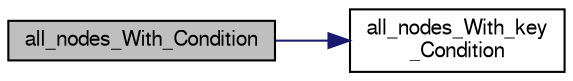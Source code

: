 digraph "all_nodes_With_Condition"
{
  edge [fontname="FreeSans",fontsize="10",labelfontname="FreeSans",labelfontsize="10"];
  node [fontname="FreeSans",fontsize="10",shape=record];
  rankdir="LR";
  Node1 [label="all_nodes_With_Condition",height=0.2,width=0.4,color="black", fillcolor="grey75", style="filled", fontcolor="black"];
  Node1 -> Node2 [color="midnightblue",fontsize="10",style="solid",fontname="FreeSans"];
  Node2 [label="all_nodes_With_key\l_Condition",height=0.2,width=0.4,color="black", fillcolor="white", style="filled",URL="$mytree_8c.html#a3f7dae91c02e9cba37d3bfe31a7b2d18",tooltip="Função que aplica uma função aos nodos que satisfazem uma condição. "];
}
